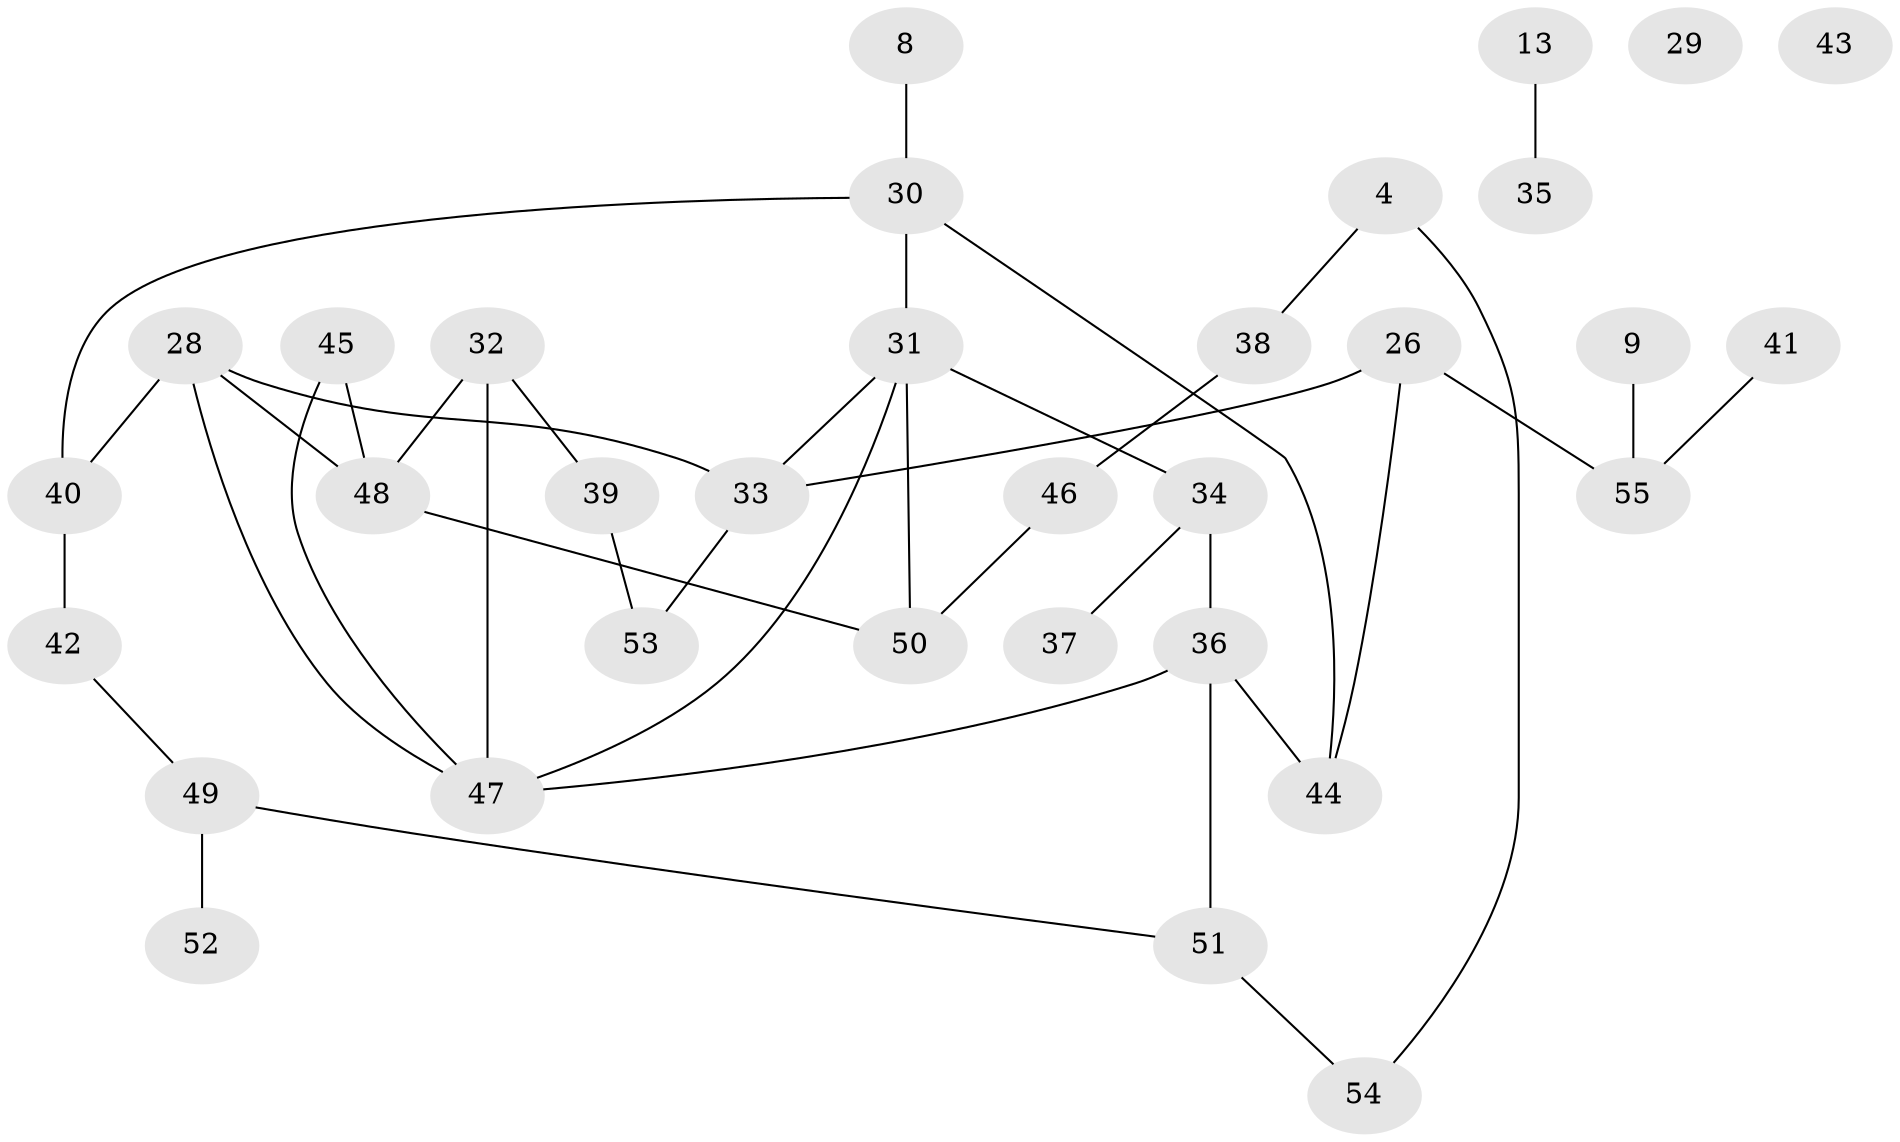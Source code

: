 // original degree distribution, {2: 0.36363636363636365, 1: 0.2, 3: 0.2545454545454545, 4: 0.12727272727272726, 5: 0.01818181818181818, 0: 0.03636363636363636}
// Generated by graph-tools (version 1.1) at 2025/42/03/04/25 21:42:20]
// undirected, 33 vertices, 40 edges
graph export_dot {
graph [start="1"]
  node [color=gray90,style=filled];
  4;
  8;
  9;
  13;
  26 [super="+19"];
  28;
  29;
  30;
  31 [super="+11"];
  32 [super="+18+20"];
  33 [super="+12"];
  34 [super="+25"];
  35;
  36 [super="+3+5"];
  37;
  38;
  39;
  40 [super="+6"];
  41;
  42 [super="+21"];
  43;
  44 [super="+23"];
  45;
  46;
  47 [super="+27"];
  48;
  49 [super="+24"];
  50 [super="+22"];
  51 [super="+14"];
  52;
  53;
  54;
  55;
  4 -- 38;
  4 -- 54;
  8 -- 30;
  9 -- 55;
  13 -- 35;
  26 -- 55 [weight=2];
  26 -- 33;
  26 -- 44;
  28 -- 48;
  28 -- 40;
  28 -- 33;
  28 -- 47;
  30 -- 40;
  30 -- 44;
  30 -- 31;
  31 -- 47;
  31 -- 33;
  31 -- 50;
  31 -- 34;
  32 -- 48;
  32 -- 39;
  32 -- 47;
  33 -- 53;
  34 -- 37;
  34 -- 36;
  36 -- 51;
  36 -- 44;
  36 -- 47;
  38 -- 46;
  39 -- 53;
  40 -- 42;
  41 -- 55;
  42 -- 49;
  45 -- 48;
  45 -- 47;
  46 -- 50;
  48 -- 50;
  49 -- 52;
  49 -- 51;
  51 -- 54;
}
